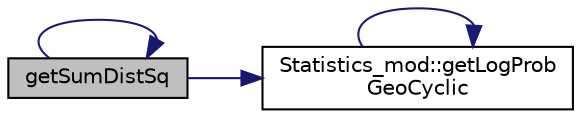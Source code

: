 digraph "getSumDistSq"
{
 // LATEX_PDF_SIZE
  edge [fontname="Helvetica",fontsize="10",labelfontname="Helvetica",labelfontsize="10"];
  node [fontname="Helvetica",fontsize="10",shape=record];
  rankdir="LR";
  Node1 [label="getSumDistSq",height=0.2,width=0.4,color="black", fillcolor="grey75", style="filled", fontcolor="black",tooltip=" "];
  Node1 -> Node2 [color="midnightblue",fontsize="10",style="solid",fontname="Helvetica"];
  Node2 [label="Statistics_mod::getLogProb\lGeoCyclic",height=0.2,width=0.4,color="black", fillcolor="white", style="filled",URL="$namespaceStatistics__mod.html#ad427c8745d5418416547ef496bfa9402",tooltip="Compute the natural logarithm of the Geometric distribution PDF of a limited range of Bernoulli trial..."];
  Node2 -> Node2 [color="midnightblue",fontsize="10",style="solid",fontname="Helvetica"];
  Node1 -> Node1 [color="midnightblue",fontsize="10",style="solid",fontname="Helvetica"];
}
